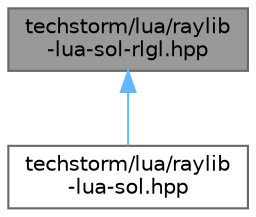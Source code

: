 digraph "techstorm/lua/raylib-lua-sol-rlgl.hpp"
{
 // LATEX_PDF_SIZE
  bgcolor="transparent";
  edge [fontname=Helvetica,fontsize=10,labelfontname=Helvetica,labelfontsize=10];
  node [fontname=Helvetica,fontsize=10,shape=box,height=0.2,width=0.4];
  Node1 [id="Node000001",label="techstorm/lua/raylib\l-lua-sol-rlgl.hpp",height=0.2,width=0.4,color="gray40", fillcolor="grey60", style="filled", fontcolor="black",tooltip=" "];
  Node1 -> Node2 [id="edge1_Node000001_Node000002",dir="back",color="steelblue1",style="solid",tooltip=" "];
  Node2 [id="Node000002",label="techstorm/lua/raylib\l-lua-sol.hpp",height=0.2,width=0.4,color="grey40", fillcolor="white", style="filled",URL="$raylib-lua-sol_8hpp.html",tooltip=" "];
}
